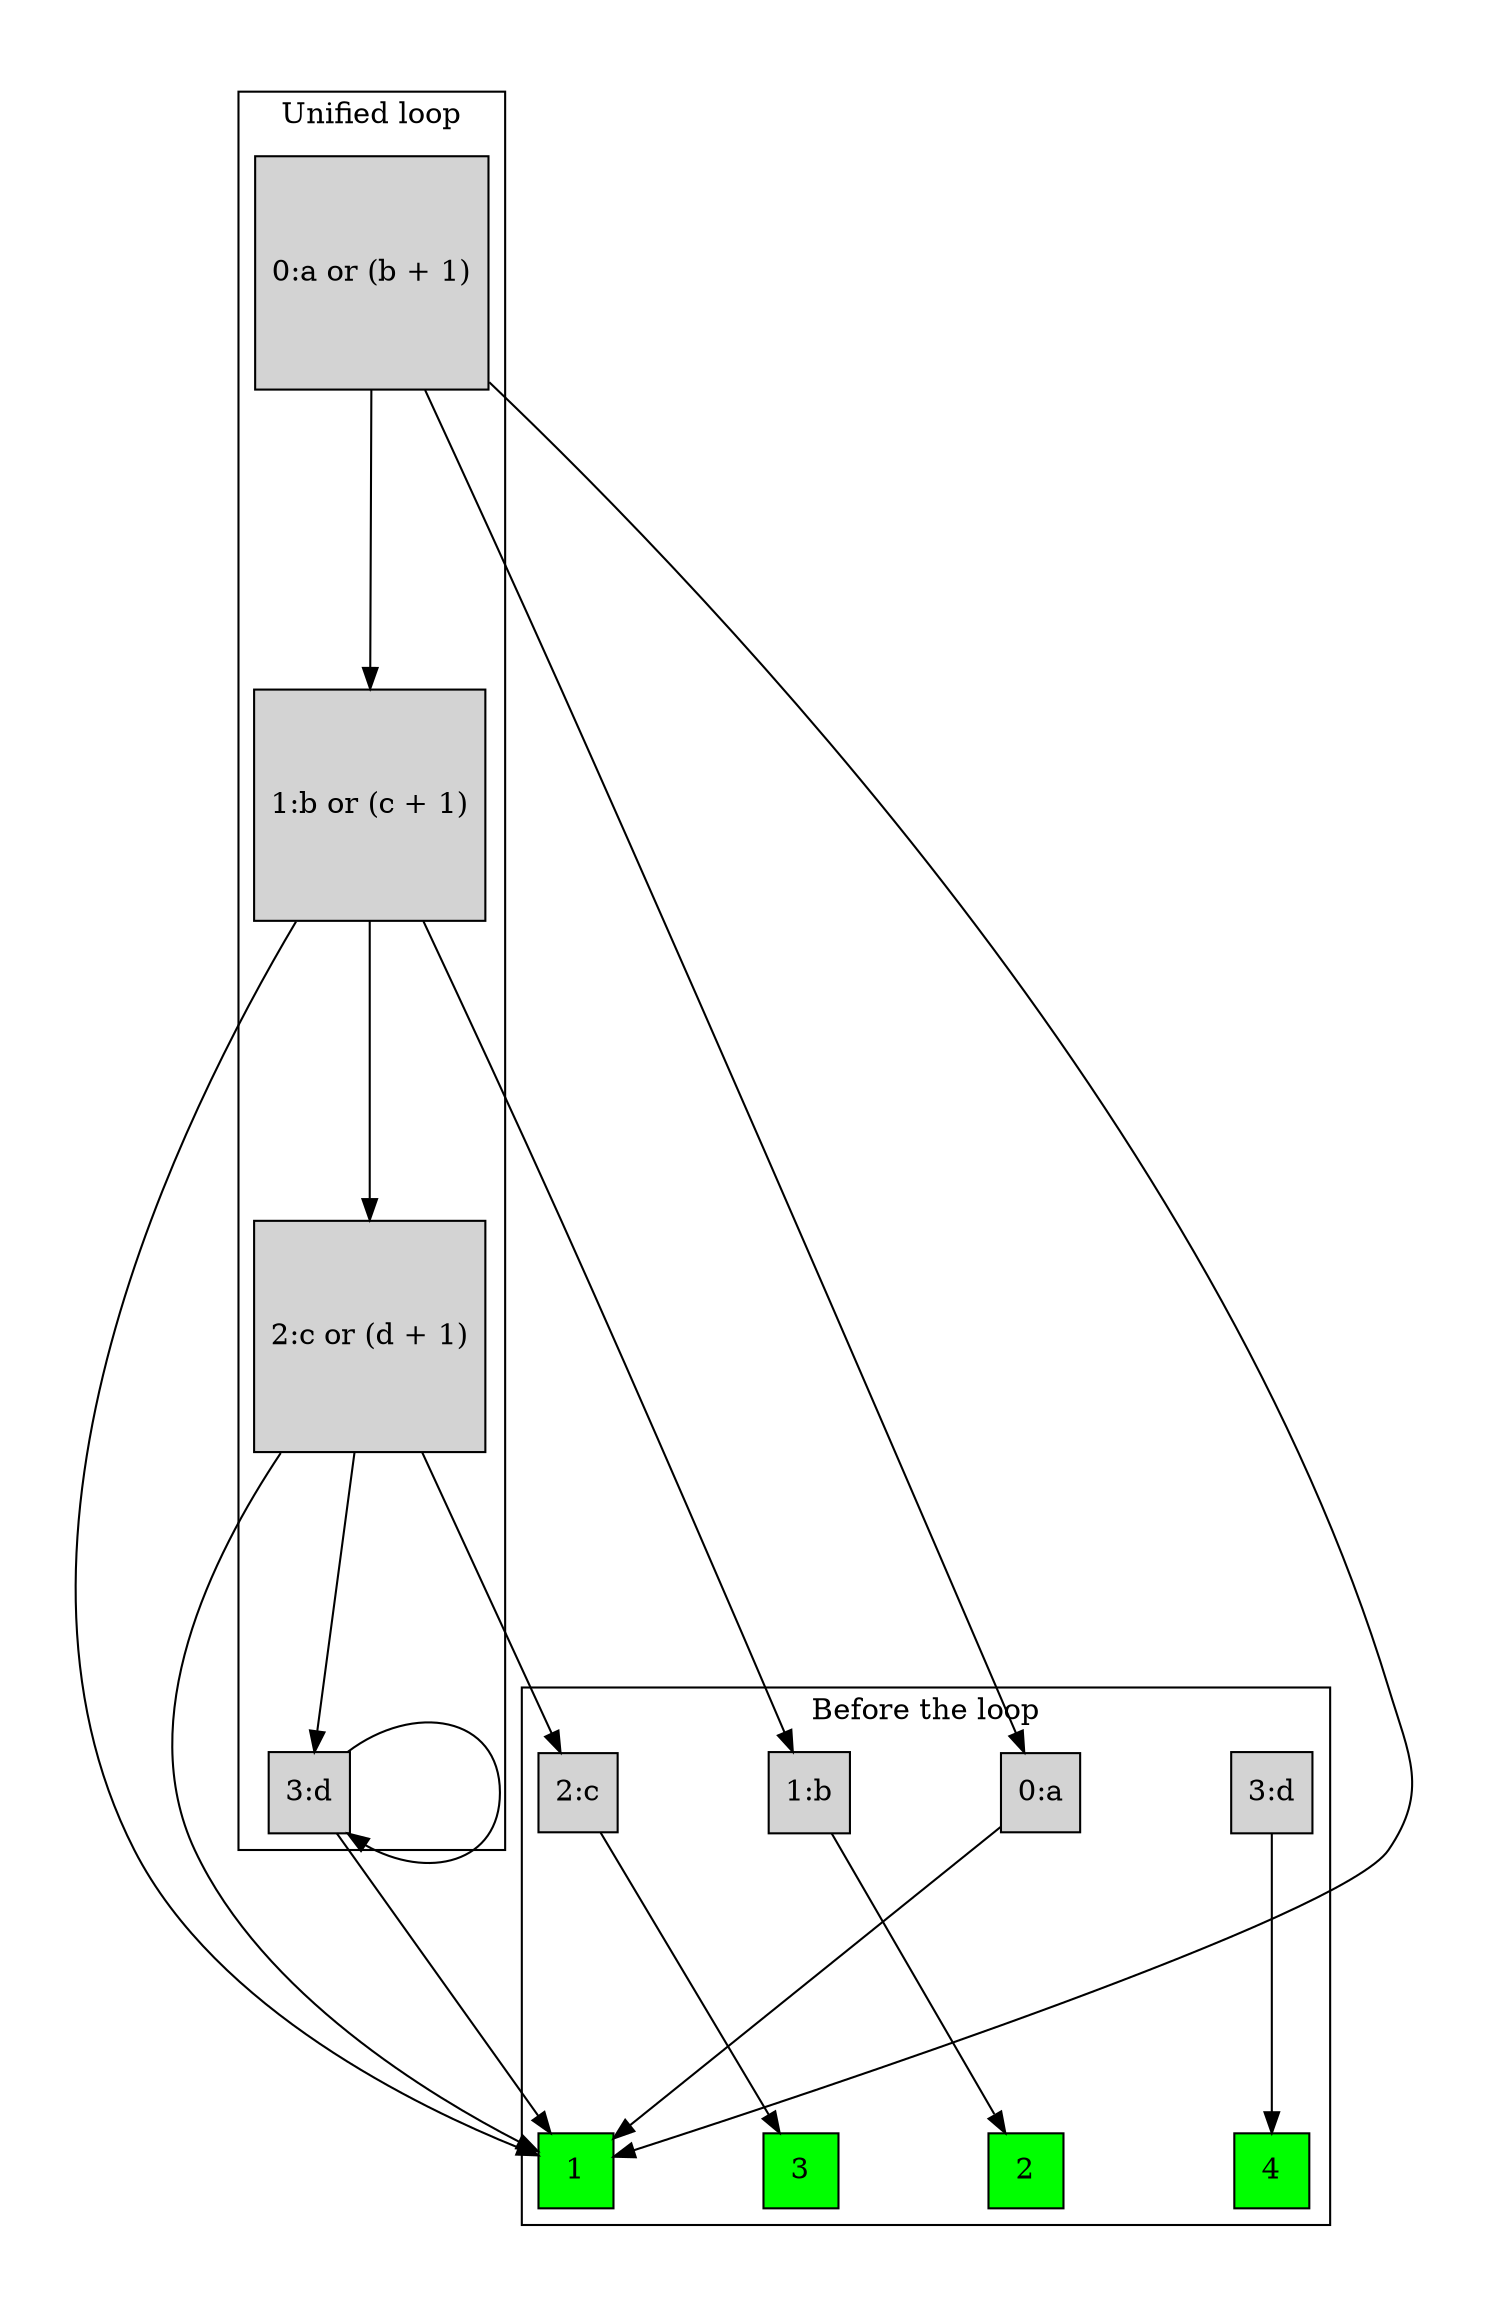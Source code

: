 digraph G {
    node[shape="square", style="filled"]
    graph [pad="0.5", nodesep="1", ranksep="2"];
    rank=same;
    
    1[fillcolor="green"]
    2[fillcolor="green"]
    3[fillcolor="green"]
    4[fillcolor="green"]


	subgraph cluster_0 {
        label="Before the loop"
        a_out[label="0:a"]
        b_out[label="1:b"]
        c_out[label="2:c"]
        d_out[label="3:d"]

        a_out -> 1
        b_out -> 2
        c_out -> 3
        d_out -> 4
    }

    subgraph cluster_3 {
        label="Unified loop"

        a_unify[label="0:a or (b + 1)"]
        b_unify[label="1:b or (c + 1)"]
        c_unify[label="2:c or (d + 1)"]
        d_unify[label="3:d"]

        a_unify -> a_out, b_unify, 1
        b_unify -> b_out, c_unify, 1
        c_unify -> c_out, d_unify, 1
        d_unify -> d_unify, 1

    }
}